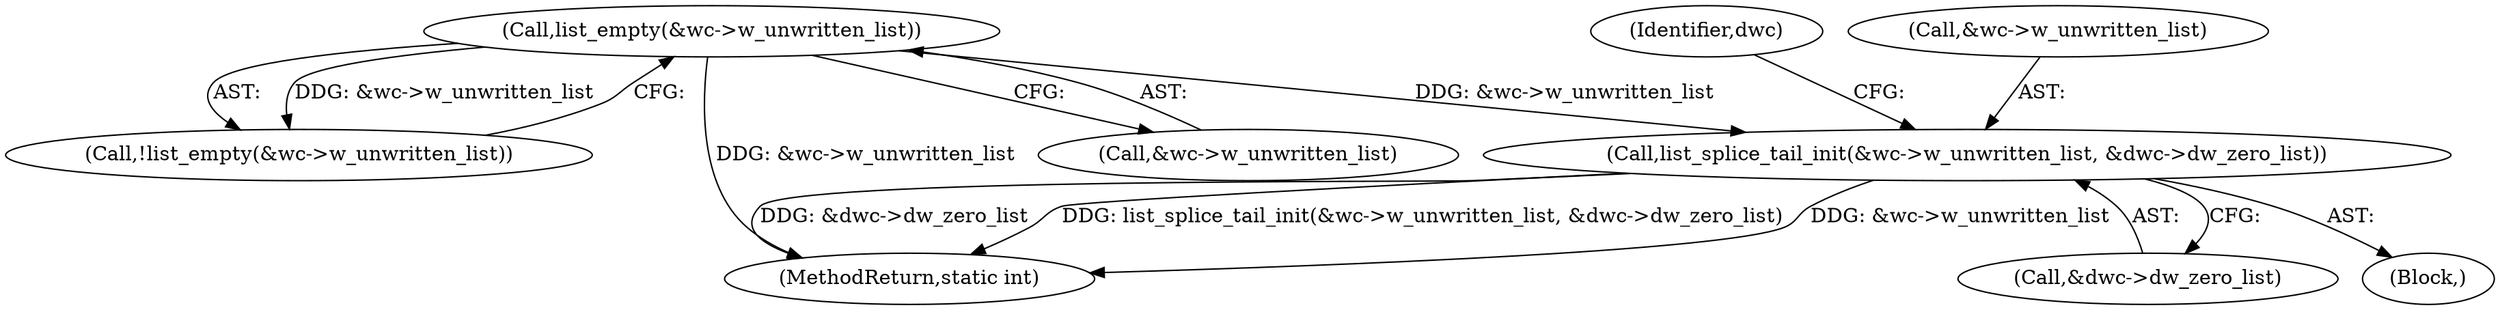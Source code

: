 digraph "0_linux_3e4c56d41eef5595035872a2ec5a483f42e8917f@pointer" {
"1000432" [label="(Call,list_splice_tail_init(&wc->w_unwritten_list, &dwc->dw_zero_list))"];
"1000407" [label="(Call,list_empty(&wc->w_unwritten_list))"];
"1000408" [label="(Call,&wc->w_unwritten_list)"];
"1000432" [label="(Call,list_splice_tail_init(&wc->w_unwritten_list, &dwc->dw_zero_list))"];
"1000437" [label="(Call,&dwc->dw_zero_list)"];
"1000407" [label="(Call,list_empty(&wc->w_unwritten_list))"];
"1000443" [label="(Identifier,dwc)"];
"1000406" [label="(Call,!list_empty(&wc->w_unwritten_list))"];
"1000484" [label="(MethodReturn,static int)"];
"1000433" [label="(Call,&wc->w_unwritten_list)"];
"1000412" [label="(Block,)"];
"1000432" -> "1000412"  [label="AST: "];
"1000432" -> "1000437"  [label="CFG: "];
"1000433" -> "1000432"  [label="AST: "];
"1000437" -> "1000432"  [label="AST: "];
"1000443" -> "1000432"  [label="CFG: "];
"1000432" -> "1000484"  [label="DDG: &dwc->dw_zero_list"];
"1000432" -> "1000484"  [label="DDG: list_splice_tail_init(&wc->w_unwritten_list, &dwc->dw_zero_list)"];
"1000432" -> "1000484"  [label="DDG: &wc->w_unwritten_list"];
"1000407" -> "1000432"  [label="DDG: &wc->w_unwritten_list"];
"1000407" -> "1000406"  [label="AST: "];
"1000407" -> "1000408"  [label="CFG: "];
"1000408" -> "1000407"  [label="AST: "];
"1000406" -> "1000407"  [label="CFG: "];
"1000407" -> "1000484"  [label="DDG: &wc->w_unwritten_list"];
"1000407" -> "1000406"  [label="DDG: &wc->w_unwritten_list"];
}
